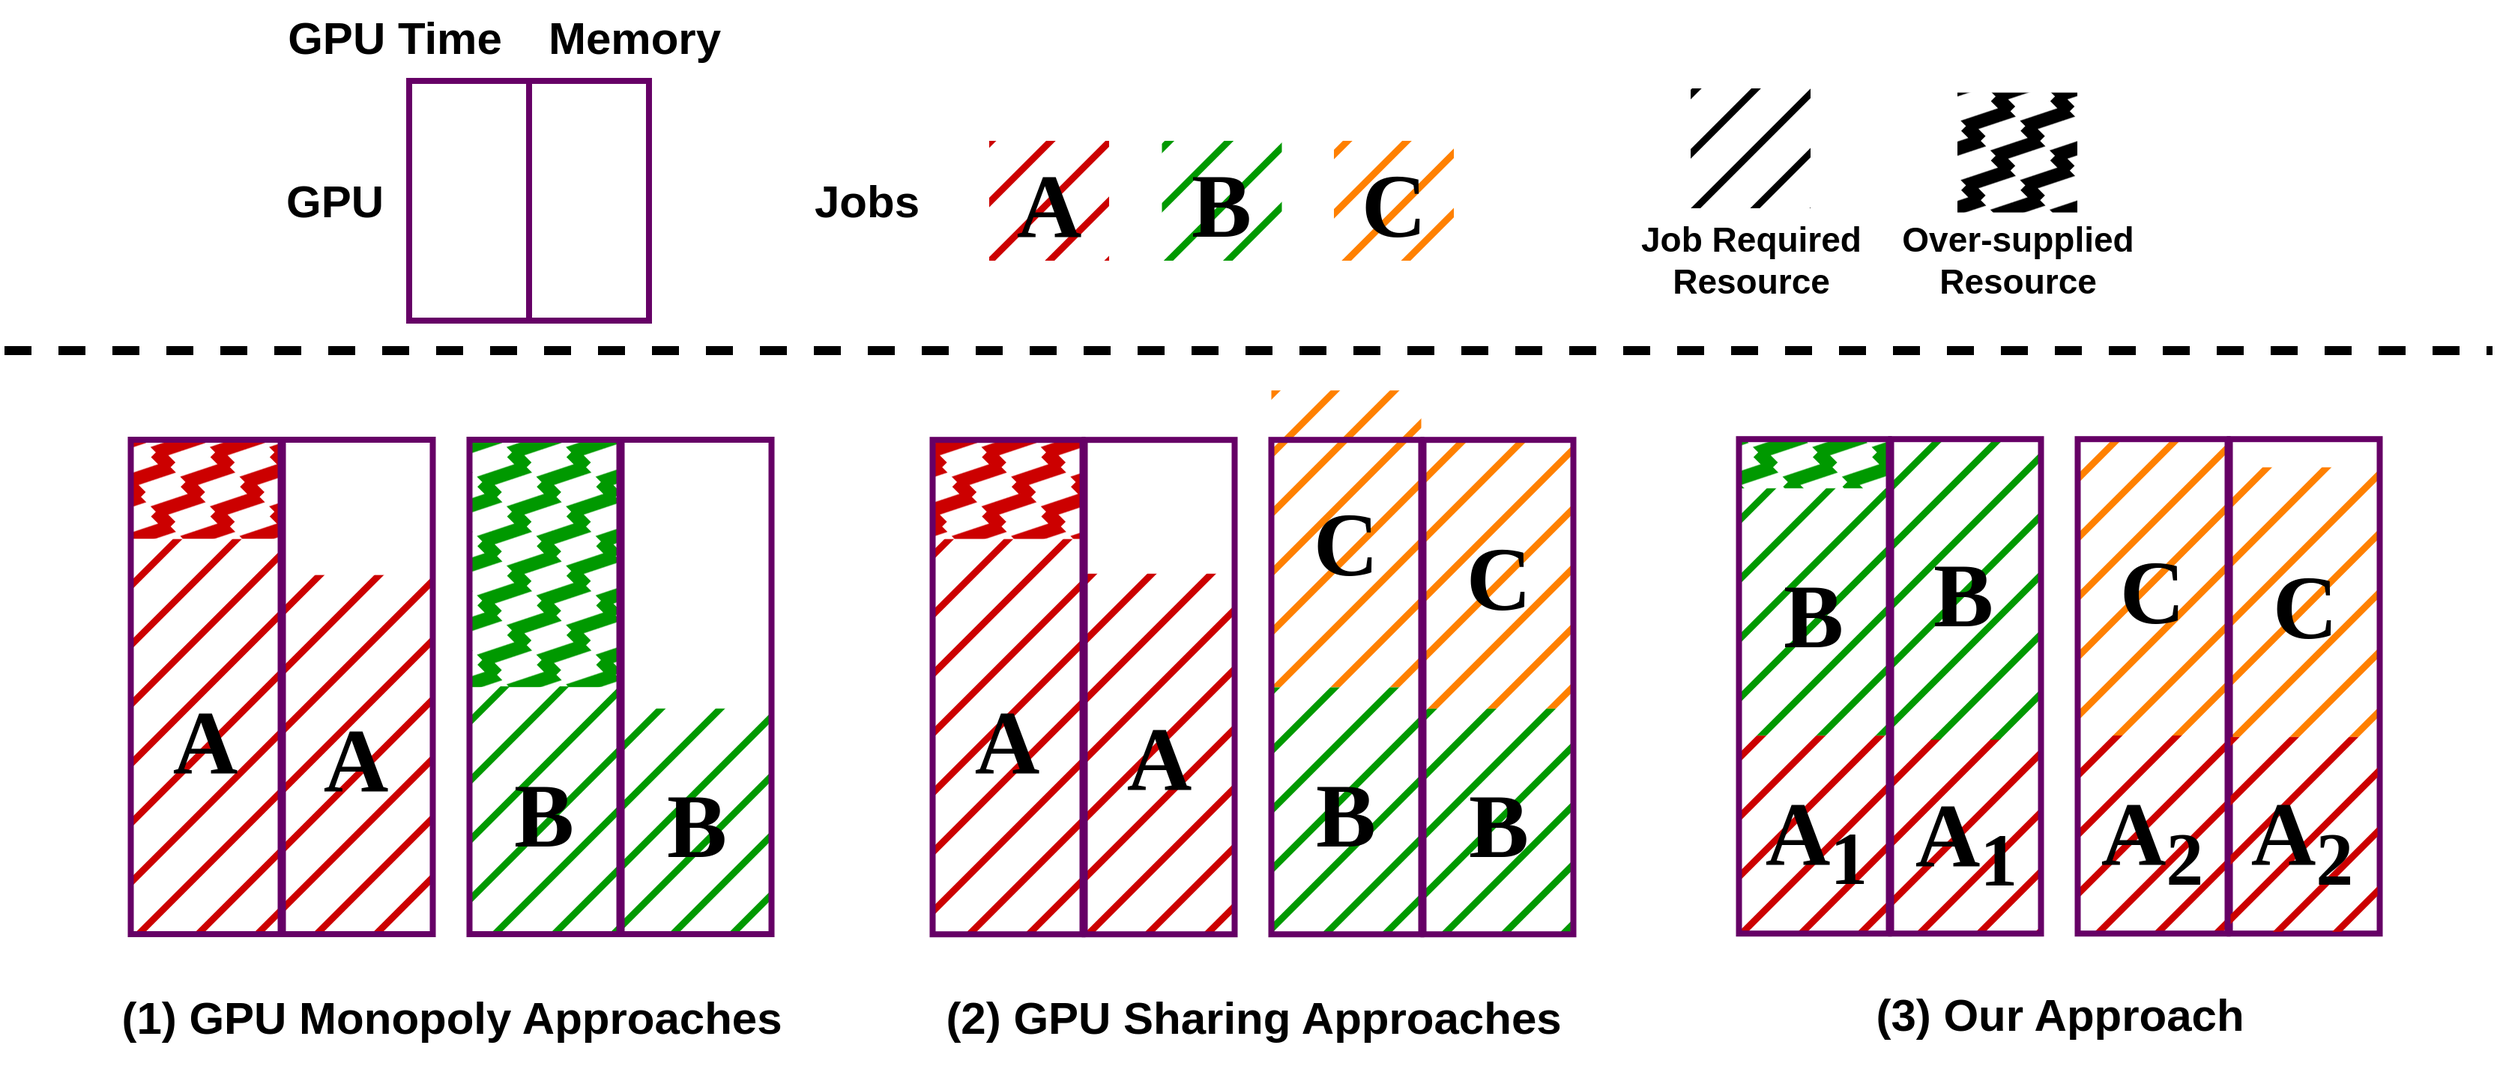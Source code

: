 <mxfile version="20.2.3" type="device"><diagram id="xJNNfhWkf0cwD8vP5buT" name="第 1 页"><mxGraphModel dx="-1937" dy="-1332" grid="1" gridSize="10" guides="1" tooltips="1" connect="1" arrows="1" fold="1" page="1" pageScale="1" pageWidth="827" pageHeight="1169" math="0" shadow="0"><root><mxCell id="0"/><mxCell id="1" parent="0"/><mxCell id="IxqZgeZnnkCXhOOJmFG2-1" value="&lt;font style=&quot;font-size: 60px;&quot;&gt;C&lt;/font&gt;" style="rounded=0;whiteSpace=wrap;html=1;strokeWidth=3;fillColor=#FF8000;fontColor=#000000;strokeColor=none;fillStyle=hatch;container=0;fontStyle=1;fontFamily=Arail;fontSize=70;" vertex="1" parent="1"><mxGeometry x="5544.75" y="2957.9" width="100" height="180" as="geometry"/></mxCell><mxCell id="IxqZgeZnnkCXhOOJmFG2-2" value="" style="rounded=0;whiteSpace=wrap;html=1;strokeWidth=4;fillColor=none;strokeColor=#660066;" vertex="1" parent="1"><mxGeometry x="5544.75" y="2939.1" width="100" height="330" as="geometry"/></mxCell><mxCell id="IxqZgeZnnkCXhOOJmFG2-3" value="&lt;font style=&quot;font-size: 60px;&quot;&gt;A&lt;sub&gt;1&lt;/sub&gt;&lt;/font&gt;" style="rounded=0;whiteSpace=wrap;html=1;strokeWidth=3;fillColor=#CC0000;fontColor=#000000;strokeColor=none;fillStyle=hatch;container=0;fontStyle=1;fontFamily=Arail;fontSize=70;" vertex="1" parent="1"><mxGeometry x="5318.75" y="3138.9" width="100" height="130" as="geometry"/></mxCell><mxCell id="IxqZgeZnnkCXhOOJmFG2-4" value="&lt;font style=&quot;font-size: 60px;&quot;&gt;B&lt;/font&gt;" style="rounded=0;whiteSpace=wrap;html=1;strokeWidth=3;fillColor=#009900;fontColor=#000000;strokeColor=none;fillStyle=hatch;container=0;fontStyle=1;fontFamily=Arail;fontSize=70;" vertex="1" parent="1"><mxGeometry x="5317.25" y="2939.7" width="100" height="200" as="geometry"/></mxCell><mxCell id="IxqZgeZnnkCXhOOJmFG2-5" value="&lt;font style=&quot;font-size: 60px;&quot;&gt;C&lt;/font&gt;" style="rounded=0;whiteSpace=wrap;html=1;strokeWidth=3;fillColor=#FF8000;fontColor=#000000;strokeColor=none;fillStyle=hatch;container=0;fontStyle=1;fontFamily=Arail;fontSize=70;" vertex="1" parent="1"><mxGeometry x="5443.25" y="2939.1" width="100" height="198" as="geometry"/></mxCell><mxCell id="IxqZgeZnnkCXhOOJmFG2-6" value="&lt;font style=&quot;font-size: 60px;&quot;&gt;A&lt;sub&gt;1&lt;/sub&gt;&lt;/font&gt;" style="rounded=0;whiteSpace=wrap;html=1;strokeWidth=3;fillColor=#CC0000;fontColor=#000000;strokeColor=none;fillStyle=hatch;container=0;fontStyle=1;fontFamily=Arail;fontSize=70;gradientColor=none;" vertex="1" parent="1"><mxGeometry x="5218.75" y="3136.9" width="100" height="132" as="geometry"/></mxCell><mxCell id="IxqZgeZnnkCXhOOJmFG2-7" value="&lt;font style=&quot;font-size: 60px;&quot;&gt;A&lt;sub&gt;2&lt;/sub&gt;&lt;/font&gt;" style="rounded=0;whiteSpace=wrap;html=1;strokeWidth=3;fillColor=#CC0000;fontColor=#000000;strokeColor=none;fillStyle=hatch;container=0;fontStyle=1;fontFamily=Arail;fontSize=70;gradientColor=none;" vertex="1" parent="1"><mxGeometry x="5443.25" y="3136.9" width="100" height="132" as="geometry"/></mxCell><mxCell id="IxqZgeZnnkCXhOOJmFG2-8" value="&lt;font style=&quot;font-size: 60px;&quot;&gt;A&lt;sub&gt;2&lt;/sub&gt;&lt;/font&gt;" style="rounded=0;whiteSpace=wrap;html=1;strokeWidth=3;fillColor=#CC0000;fontColor=#000000;strokeColor=none;fillStyle=hatch;container=0;fontStyle=1;fontFamily=Arail;fontSize=70;" vertex="1" parent="1"><mxGeometry x="5543.25" y="3137.9" width="100" height="130" as="geometry"/></mxCell><mxCell id="IxqZgeZnnkCXhOOJmFG2-9" value="&lt;font style=&quot;font-size: 60px;&quot;&gt;A&lt;/font&gt;" style="rounded=0;whiteSpace=wrap;html=1;strokeWidth=3;fillColor=#CC0000;fontColor=#000000;strokeColor=none;fillStyle=hatch;container=0;fontStyle=1;fontFamily=Arail;fontSize=70;" vertex="1" parent="1"><mxGeometry x="4244.25" y="3029.8" width="101" height="240" as="geometry"/></mxCell><mxCell id="IxqZgeZnnkCXhOOJmFG2-10" value="&lt;font style=&quot;font-size: 60px;&quot;&gt;A&lt;/font&gt;" style="rounded=0;whiteSpace=wrap;html=1;strokeWidth=3;fillColor=#CC0000;fontColor=#000000;strokeColor=none;fillStyle=hatch;container=0;fontStyle=1;fontFamily=Arail;fontSize=70;gradientColor=none;" vertex="1" parent="1"><mxGeometry x="4144.25" y="3005.8" width="100" height="264" as="geometry"/></mxCell><mxCell id="IxqZgeZnnkCXhOOJmFG2-11" value="" style="rounded=0;whiteSpace=wrap;html=1;strokeWidth=3;fillColor=#CC0000;fontColor=#000000;strokeColor=none;fillStyle=zigzag-line;container=0;fontStyle=1;fontFamily=Arail;fontSize=70;gradientColor=none;" vertex="1" parent="1"><mxGeometry x="4144.25" y="2939.6" width="100" height="66" as="geometry"/></mxCell><mxCell id="IxqZgeZnnkCXhOOJmFG2-12" value="&lt;font style=&quot;font-size: 60px;&quot;&gt;B&lt;/font&gt;" style="rounded=0;whiteSpace=wrap;html=1;strokeWidth=3;fillColor=#009900;fontColor=#000000;strokeColor=none;fillStyle=hatch;container=0;fontStyle=1;fontFamily=Arail;fontSize=70;" vertex="1" parent="1"><mxGeometry x="4471.75" y="3118.9" width="100" height="150" as="geometry"/></mxCell><mxCell id="IxqZgeZnnkCXhOOJmFG2-13" value="&lt;font style=&quot;font-size: 60px;&quot;&gt;B&lt;/font&gt;" style="rounded=0;whiteSpace=wrap;html=1;strokeWidth=3;fillColor=#009900;fontColor=#000000;strokeColor=none;fillStyle=hatch;container=0;fontStyle=1;fontFamily=Arail;fontSize=70;gradientColor=none;" vertex="1" parent="1"><mxGeometry x="4370.25" y="3104.1" width="100" height="165" as="geometry"/></mxCell><mxCell id="IxqZgeZnnkCXhOOJmFG2-14" value="" style="rounded=0;whiteSpace=wrap;html=1;strokeWidth=3;fillColor=#009900;fontColor=#000000;strokeColor=none;fillStyle=zigzag-line;container=0;fontStyle=1;fontFamily=Arail;fontSize=70;gradientColor=none;" vertex="1" parent="1"><mxGeometry x="4370.25" y="2939.6" width="100" height="165" as="geometry"/></mxCell><mxCell id="IxqZgeZnnkCXhOOJmFG2-15" value="&lt;font style=&quot;font-size: 60px;&quot;&gt;A&lt;/font&gt;" style="rounded=0;whiteSpace=wrap;html=1;strokeWidth=3;fillColor=#CC0000;fontColor=#000000;strokeColor=none;fillStyle=hatch;container=0;fontStyle=1;fontFamily=Arail;fontSize=70;gradientColor=none;" vertex="1" parent="1"><mxGeometry x="4679.25" y="3005.8" width="100" height="264" as="geometry"/></mxCell><mxCell id="IxqZgeZnnkCXhOOJmFG2-16" value="" style="rounded=0;whiteSpace=wrap;html=1;strokeWidth=3;fillColor=#CC0000;fontColor=#000000;strokeColor=none;fillStyle=zigzag-line;container=0;fontStyle=1;fontFamily=Arail;fontSize=70;gradientColor=none;" vertex="1" parent="1"><mxGeometry x="4679.25" y="2939.7" width="100" height="66" as="geometry"/></mxCell><mxCell id="IxqZgeZnnkCXhOOJmFG2-17" value="&lt;font style=&quot;font-size: 60px;&quot;&gt;A&lt;/font&gt;" style="rounded=0;whiteSpace=wrap;html=1;strokeWidth=3;fillColor=#CC0000;fontColor=#000000;strokeColor=none;fillStyle=hatch;container=0;fontStyle=1;fontFamily=Arail;fontSize=70;" vertex="1" parent="1"><mxGeometry x="4779.75" y="3028.9" width="101" height="240" as="geometry"/></mxCell><mxCell id="IxqZgeZnnkCXhOOJmFG2-18" value="&lt;font style=&quot;font-size: 60px;&quot;&gt;B&lt;/font&gt;" style="rounded=0;whiteSpace=wrap;html=1;strokeWidth=3;fillColor=#009900;fontColor=#000000;strokeColor=none;fillStyle=hatch;container=0;fontStyle=1;fontFamily=Arail;fontSize=70;" vertex="1" parent="1"><mxGeometry x="5006.75" y="3118.9" width="100" height="150" as="geometry"/></mxCell><mxCell id="IxqZgeZnnkCXhOOJmFG2-19" value="&lt;font style=&quot;font-size: 60px;&quot;&gt;B&lt;/font&gt;" style="rounded=0;whiteSpace=wrap;html=1;strokeWidth=3;fillColor=#009900;fontColor=#000000;strokeColor=none;fillStyle=hatch;container=0;fontStyle=1;fontFamily=Arail;fontSize=70;gradientColor=none;" vertex="1" parent="1"><mxGeometry x="4905.25" y="3104.7" width="100" height="165" as="geometry"/></mxCell><mxCell id="IxqZgeZnnkCXhOOJmFG2-20" value="&lt;font style=&quot;font-size: 60px;&quot;&gt;C&lt;/font&gt;" style="rounded=0;whiteSpace=wrap;html=1;strokeWidth=3;fillColor=#FF8000;fontColor=#000000;strokeColor=none;fillStyle=hatch;container=0;fontStyle=1;fontFamily=Arail;fontSize=70;" vertex="1" parent="1"><mxGeometry x="4905.25" y="2906.6" width="100" height="198" as="geometry"/></mxCell><mxCell id="IxqZgeZnnkCXhOOJmFG2-21" value="&lt;font style=&quot;font-size: 60px;&quot;&gt;C&lt;/font&gt;" style="rounded=0;whiteSpace=wrap;html=1;strokeWidth=3;fillColor=#FF8000;fontColor=#000000;strokeColor=none;fillStyle=hatch;container=0;fontStyle=1;fontFamily=Arail;fontSize=70;" vertex="1" parent="1"><mxGeometry x="5006.75" y="2938.9" width="100" height="180" as="geometry"/></mxCell><mxCell id="IxqZgeZnnkCXhOOJmFG2-22" value="" style="rounded=0;whiteSpace=wrap;html=1;strokeWidth=4;fillColor=none;strokeColor=#660066;" vertex="1" parent="1"><mxGeometry x="5318.75" y="2939.1" width="100" height="330" as="geometry"/></mxCell><mxCell id="IxqZgeZnnkCXhOOJmFG2-23" value="&lt;font style=&quot;font-size: 60px;&quot;&gt;B&lt;/font&gt;" style="rounded=0;whiteSpace=wrap;html=1;strokeWidth=3;fillColor=#009900;fontColor=#000000;strokeColor=none;fillStyle=hatch;container=0;fontStyle=1;fontFamily=Arail;fontSize=70;gradientColor=none;" vertex="1" parent="1"><mxGeometry x="5217.25" y="2971.9" width="100" height="165" as="geometry"/></mxCell><mxCell id="IxqZgeZnnkCXhOOJmFG2-24" value="" style="rounded=0;whiteSpace=wrap;html=1;strokeWidth=3;fillColor=#009900;fontColor=#000000;strokeColor=none;fillStyle=zigzag-line;container=0;fontStyle=1;fontFamily=Arail;fontSize=70;gradientColor=none;" vertex="1" parent="1"><mxGeometry x="5217.25" y="2940" width="100" height="31.9" as="geometry"/></mxCell><mxCell id="IxqZgeZnnkCXhOOJmFG2-25" value="" style="endArrow=none;dashed=1;html=1;rounded=0;fontSize=70;strokeColor=#000000;strokeWidth=6;" edge="1" parent="1"><mxGeometry width="50" height="50" relative="1" as="geometry"><mxPoint x="4060" y="2880" as="sourcePoint"/><mxPoint x="5720" y="2880" as="targetPoint"/></mxGeometry></mxCell><mxCell id="IxqZgeZnnkCXhOOJmFG2-26" value="Jobs" style="text;html=1;align=center;verticalAlign=middle;resizable=0;points=[];autosize=1;strokeColor=none;fillColor=none;fontSize=30;fontStyle=1" vertex="1" parent="1"><mxGeometry x="4590" y="2755" width="90" height="50" as="geometry"/></mxCell><mxCell id="IxqZgeZnnkCXhOOJmFG2-27" value="&lt;font style=&quot;font-size: 60px;&quot;&gt;A&lt;/font&gt;" style="rounded=0;whiteSpace=wrap;html=1;strokeWidth=3;fillColor=#CC0000;fontColor=#000000;strokeColor=none;fillStyle=hatch;container=0;fontStyle=1;fontFamily=Arail;fontSize=70;" vertex="1" parent="1"><mxGeometry x="4717" y="2740.0" width="80" height="80" as="geometry"/></mxCell><mxCell id="IxqZgeZnnkCXhOOJmFG2-28" value="&lt;font style=&quot;font-size: 60px;&quot;&gt;B&lt;/font&gt;" style="rounded=0;whiteSpace=wrap;html=1;strokeWidth=3;fillColor=#009900;fontColor=#000000;strokeColor=none;fillStyle=hatch;container=0;fontStyle=1;fontFamily=Arail;fontSize=70;" vertex="1" parent="1"><mxGeometry x="4832.25" y="2740.0" width="80" height="80" as="geometry"/></mxCell><mxCell id="IxqZgeZnnkCXhOOJmFG2-29" value="&lt;font style=&quot;font-size: 30px;&quot;&gt;(1) GPU Monopoly Approaches&lt;/font&gt;" style="text;html=1;align=center;verticalAlign=middle;resizable=0;points=[];autosize=1;strokeColor=none;fillColor=none;fontStyle=1;fontSize=60;" vertex="1" parent="1"><mxGeometry x="4128" y="3269.8" width="460" height="90" as="geometry"/></mxCell><mxCell id="IxqZgeZnnkCXhOOJmFG2-30" value="&lt;font style=&quot;font-size: 60px;&quot;&gt;C&lt;/font&gt;" style="rounded=0;whiteSpace=wrap;html=1;strokeWidth=3;fillColor=#FF8000;fontColor=#000000;strokeColor=none;fillStyle=hatch;container=0;fontStyle=1;fontFamily=Arail;fontSize=70;" vertex="1" parent="1"><mxGeometry x="4947.0" y="2740" width="80" height="80" as="geometry"/></mxCell><mxCell id="IxqZgeZnnkCXhOOJmFG2-31" value="GPU" style="text;html=1;align=center;verticalAlign=middle;resizable=0;points=[];autosize=1;strokeColor=none;fillColor=none;fontSize=30;fontStyle=1" vertex="1" parent="1"><mxGeometry x="4234.999" y="2755.001" width="90" height="50" as="geometry"/></mxCell><mxCell id="IxqZgeZnnkCXhOOJmFG2-32" value="" style="rounded=0;whiteSpace=wrap;html=1;strokeWidth=4;fillColor=none;strokeColor=#660066;" vertex="1" parent="1"><mxGeometry x="4330" y="2700" width="80" height="160" as="geometry"/></mxCell><mxCell id="IxqZgeZnnkCXhOOJmFG2-33" value="" style="rounded=0;whiteSpace=wrap;html=1;strokeWidth=3;fillColor=#000000;fontColor=#000000;strokeColor=none;fillStyle=hatch;container=0;fontStyle=1;fontFamily=Arail;fontSize=70;" vertex="1" parent="1"><mxGeometry x="5185" y="2705.0" width="80" height="80" as="geometry"/></mxCell><mxCell id="IxqZgeZnnkCXhOOJmFG2-34" value="Job Required&lt;br style=&quot;font-size: 23px;&quot;&gt;Resource" style="text;html=1;align=center;verticalAlign=middle;resizable=0;points=[];autosize=1;strokeColor=none;fillColor=none;fontSize=23;fontStyle=1" vertex="1" parent="1"><mxGeometry x="5140" y="2785" width="170" height="70" as="geometry"/></mxCell><mxCell id="IxqZgeZnnkCXhOOJmFG2-35" value="" style="rounded=0;whiteSpace=wrap;html=1;strokeWidth=3;fillColor=#000000;fontColor=#000000;strokeColor=none;fillStyle=zigzag-line;container=0;fontStyle=1;fontFamily=Arail;fontSize=70;" vertex="1" parent="1"><mxGeometry x="5363" y="2707.8" width="80" height="80" as="geometry"/></mxCell><mxCell id="IxqZgeZnnkCXhOOJmFG2-36" value="Over-supplied&lt;br style=&quot;font-size: 23px;&quot;&gt;Resource" style="text;html=1;align=center;verticalAlign=middle;resizable=0;points=[];autosize=1;strokeColor=none;fillColor=none;fontSize=23;fontStyle=1" vertex="1" parent="1"><mxGeometry x="5313" y="2785" width="180" height="70" as="geometry"/></mxCell><mxCell id="IxqZgeZnnkCXhOOJmFG2-37" value="" style="rounded=0;whiteSpace=wrap;html=1;strokeWidth=4;fillColor=none;strokeColor=#660066;" vertex="1" parent="1"><mxGeometry x="4245.75" y="2939.5" width="100" height="330" as="geometry"/></mxCell><mxCell id="IxqZgeZnnkCXhOOJmFG2-38" value="" style="rounded=0;whiteSpace=wrap;html=1;strokeWidth=4;fillColor=none;strokeColor=#660066;" vertex="1" parent="1"><mxGeometry x="4144.25" y="2939.5" width="100" height="330" as="geometry"/></mxCell><mxCell id="IxqZgeZnnkCXhOOJmFG2-39" value="" style="rounded=0;whiteSpace=wrap;html=1;strokeWidth=4;fillColor=none;strokeColor=#660066;" vertex="1" parent="1"><mxGeometry x="4471.75" y="2939.5" width="100" height="330" as="geometry"/></mxCell><mxCell id="IxqZgeZnnkCXhOOJmFG2-40" value="" style="rounded=0;whiteSpace=wrap;html=1;strokeWidth=4;fillColor=none;strokeColor=#660066;" vertex="1" parent="1"><mxGeometry x="4370.25" y="2939.5" width="100" height="330" as="geometry"/></mxCell><mxCell id="IxqZgeZnnkCXhOOJmFG2-41" value="" style="rounded=0;whiteSpace=wrap;html=1;strokeWidth=4;fillColor=none;strokeColor=#660066;" vertex="1" parent="1"><mxGeometry x="4780.75" y="2939.6" width="100" height="330" as="geometry"/></mxCell><mxCell id="IxqZgeZnnkCXhOOJmFG2-42" value="" style="rounded=0;whiteSpace=wrap;html=1;strokeWidth=4;fillColor=none;strokeColor=#660066;" vertex="1" parent="1"><mxGeometry x="4679.25" y="2939.6" width="100" height="330" as="geometry"/></mxCell><mxCell id="IxqZgeZnnkCXhOOJmFG2-43" value="" style="rounded=0;whiteSpace=wrap;html=1;strokeWidth=4;fillColor=none;strokeColor=#660066;" vertex="1" parent="1"><mxGeometry x="5006.75" y="2939.6" width="100" height="330" as="geometry"/></mxCell><mxCell id="IxqZgeZnnkCXhOOJmFG2-44" value="" style="rounded=0;whiteSpace=wrap;html=1;strokeWidth=4;fillColor=none;strokeColor=#660066;" vertex="1" parent="1"><mxGeometry x="4905.25" y="2939.6" width="100" height="330" as="geometry"/></mxCell><mxCell id="IxqZgeZnnkCXhOOJmFG2-45" value="" style="rounded=0;whiteSpace=wrap;html=1;strokeWidth=4;fillColor=none;strokeColor=#660066;" vertex="1" parent="1"><mxGeometry x="5217.25" y="2939.1" width="100" height="330" as="geometry"/></mxCell><mxCell id="IxqZgeZnnkCXhOOJmFG2-46" value="" style="rounded=0;whiteSpace=wrap;html=1;strokeWidth=4;fillColor=none;strokeColor=#660066;" vertex="1" parent="1"><mxGeometry x="5443.25" y="2939.1" width="100" height="330" as="geometry"/></mxCell><mxCell id="IxqZgeZnnkCXhOOJmFG2-47" value="&lt;font style=&quot;font-size: 30px;&quot;&gt;(2) GPU Sharing Approaches&lt;/font&gt;" style="text;html=1;align=center;verticalAlign=middle;resizable=0;points=[];autosize=1;strokeColor=none;fillColor=none;fontStyle=1;fontSize=60;" vertex="1" parent="1"><mxGeometry x="4678" y="3269.8" width="430" height="90" as="geometry"/></mxCell><mxCell id="IxqZgeZnnkCXhOOJmFG2-48" value="&lt;font style=&quot;font-size: 30px;&quot;&gt;(3) Our Approach&lt;/font&gt;" style="text;html=1;align=center;verticalAlign=middle;resizable=0;points=[];autosize=1;strokeColor=none;fillColor=none;fontStyle=1;fontSize=60;" vertex="1" parent="1"><mxGeometry x="5296" y="3267.9" width="270" height="90" as="geometry"/></mxCell><mxCell id="IxqZgeZnnkCXhOOJmFG2-49" value="" style="rounded=0;whiteSpace=wrap;html=1;strokeWidth=4;fillColor=none;strokeColor=#660066;" vertex="1" parent="1"><mxGeometry x="4410" y="2700" width="80" height="160" as="geometry"/></mxCell><mxCell id="IxqZgeZnnkCXhOOJmFG2-50" value="GPU Time" style="text;html=1;align=center;verticalAlign=middle;resizable=0;points=[];autosize=1;strokeColor=none;fillColor=none;fontSize=30;fontStyle=1" vertex="1" parent="1"><mxGeometry x="4234.999" y="2646.201" width="170" height="50" as="geometry"/></mxCell><mxCell id="IxqZgeZnnkCXhOOJmFG2-51" value="Memory&lt;br&gt;" style="text;html=1;align=center;verticalAlign=middle;resizable=0;points=[];autosize=1;strokeColor=none;fillColor=none;fontSize=30;fontStyle=1" vertex="1" parent="1"><mxGeometry x="4409.999" y="2646.201" width="140" height="50" as="geometry"/></mxCell></root></mxGraphModel></diagram></mxfile>